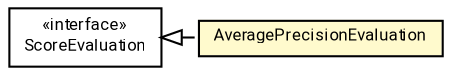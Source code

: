 #!/usr/local/bin/dot
#
# Class diagram 
# Generated by UMLGraph version R5_7_2-60-g0e99a6 (http://www.spinellis.gr/umlgraph/)
#

digraph G {
	graph [fontnames="svg"]
	edge [fontname="Roboto",fontsize=7,labelfontname="Roboto",labelfontsize=7,color="black"];
	node [fontname="Roboto",fontcolor="black",fontsize=8,shape=plaintext,margin=0,width=0,height=0];
	nodesep=0.15;
	ranksep=0.25;
	rankdir=LR;
	// de.lmu.ifi.dbs.elki.evaluation.scores.AveragePrecisionEvaluation
	c1778064 [label=<<table title="de.lmu.ifi.dbs.elki.evaluation.scores.AveragePrecisionEvaluation" border="0" cellborder="1" cellspacing="0" cellpadding="2" bgcolor="lemonChiffon" href="AveragePrecisionEvaluation.html" target="_parent">
		<tr><td><table border="0" cellspacing="0" cellpadding="1">
		<tr><td align="center" balign="center"> <font face="Roboto">AveragePrecisionEvaluation</font> </td></tr>
		</table></td></tr>
		</table>>, URL="AveragePrecisionEvaluation.html"];
	// de.lmu.ifi.dbs.elki.evaluation.scores.ScoreEvaluation
	c1778066 [label=<<table title="de.lmu.ifi.dbs.elki.evaluation.scores.ScoreEvaluation" border="0" cellborder="1" cellspacing="0" cellpadding="2" href="ScoreEvaluation.html" target="_parent">
		<tr><td><table border="0" cellspacing="0" cellpadding="1">
		<tr><td align="center" balign="center"> &#171;interface&#187; </td></tr>
		<tr><td align="center" balign="center"> <font face="Roboto">ScoreEvaluation</font> </td></tr>
		</table></td></tr>
		</table>>, URL="ScoreEvaluation.html"];
	// de.lmu.ifi.dbs.elki.evaluation.scores.AveragePrecisionEvaluation implements de.lmu.ifi.dbs.elki.evaluation.scores.ScoreEvaluation
	c1778066 -> c1778064 [arrowtail=empty,style=dashed,dir=back,weight=9];
}

